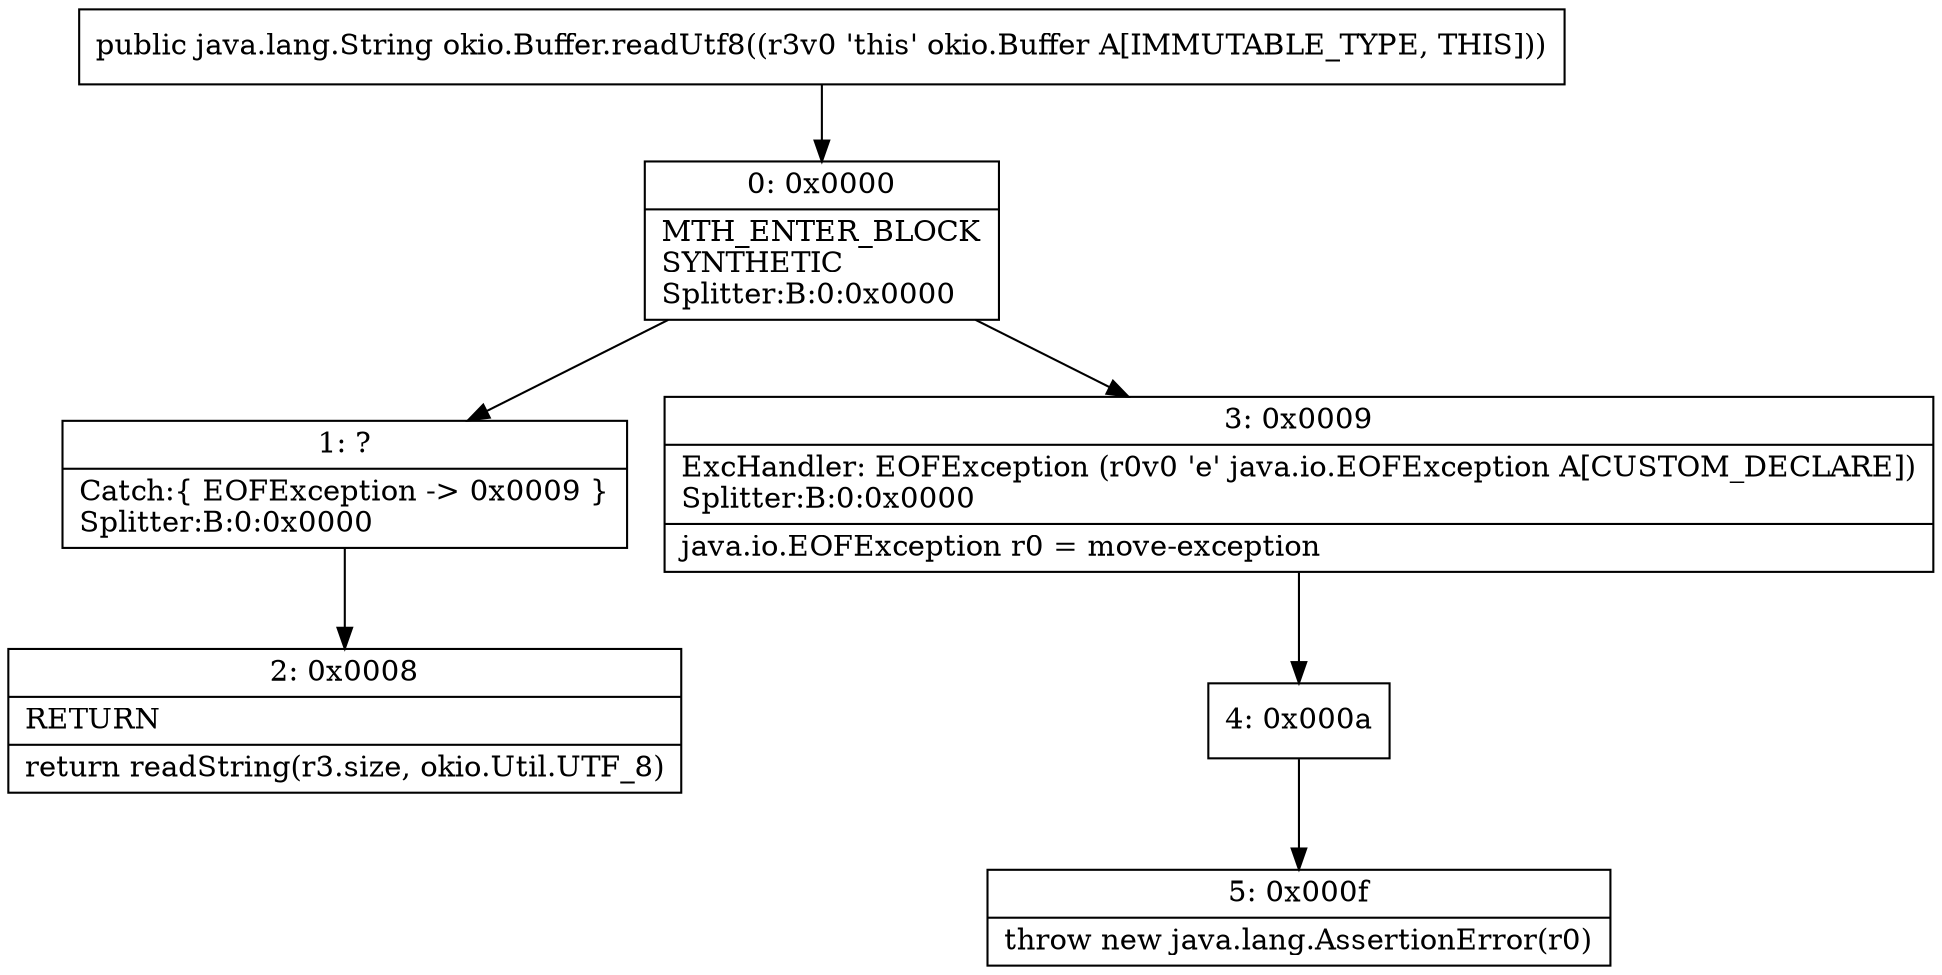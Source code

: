 digraph "CFG forokio.Buffer.readUtf8()Ljava\/lang\/String;" {
Node_0 [shape=record,label="{0\:\ 0x0000|MTH_ENTER_BLOCK\lSYNTHETIC\lSplitter:B:0:0x0000\l}"];
Node_1 [shape=record,label="{1\:\ ?|Catch:\{ EOFException \-\> 0x0009 \}\lSplitter:B:0:0x0000\l}"];
Node_2 [shape=record,label="{2\:\ 0x0008|RETURN\l|return readString(r3.size, okio.Util.UTF_8)\l}"];
Node_3 [shape=record,label="{3\:\ 0x0009|ExcHandler: EOFException (r0v0 'e' java.io.EOFException A[CUSTOM_DECLARE])\lSplitter:B:0:0x0000\l|java.io.EOFException r0 = move\-exception\l}"];
Node_4 [shape=record,label="{4\:\ 0x000a}"];
Node_5 [shape=record,label="{5\:\ 0x000f|throw new java.lang.AssertionError(r0)\l}"];
MethodNode[shape=record,label="{public java.lang.String okio.Buffer.readUtf8((r3v0 'this' okio.Buffer A[IMMUTABLE_TYPE, THIS])) }"];
MethodNode -> Node_0;
Node_0 -> Node_1;
Node_0 -> Node_3;
Node_1 -> Node_2;
Node_3 -> Node_4;
Node_4 -> Node_5;
}

